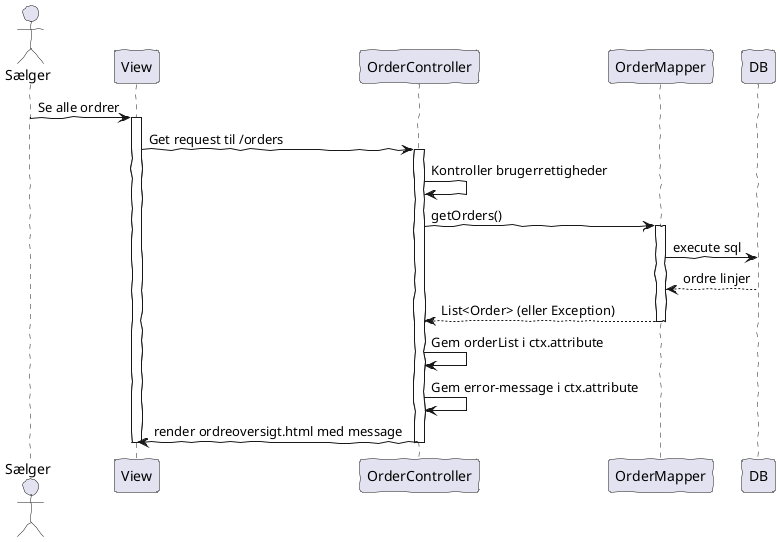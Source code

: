 @startuml
'https://plantuml.com/sequence-diagram
!pragma layout smetana
skinparam handwritten true

actor Sælger
participant View as V
participant "OrderController" as C
participant "OrderMapper" as M
participant DB


Sælger -> V: Se alle ordrer
activate V

V -> C: Get request til /orders
activate C
C -> C: Kontroller brugerrettigheder
C -> M: getOrders()
activate M
M -> DB: execute sql
DB --> M: ordre linjer
M --> C: List<Order> (eller Exception)
deactivate M
C -> C: Gem orderList i ctx.attribute
C -> C: Gem error-message i ctx.attribute
C -> V: render ordreoversigt.html med message
deactivate C

deactivate V

@enduml